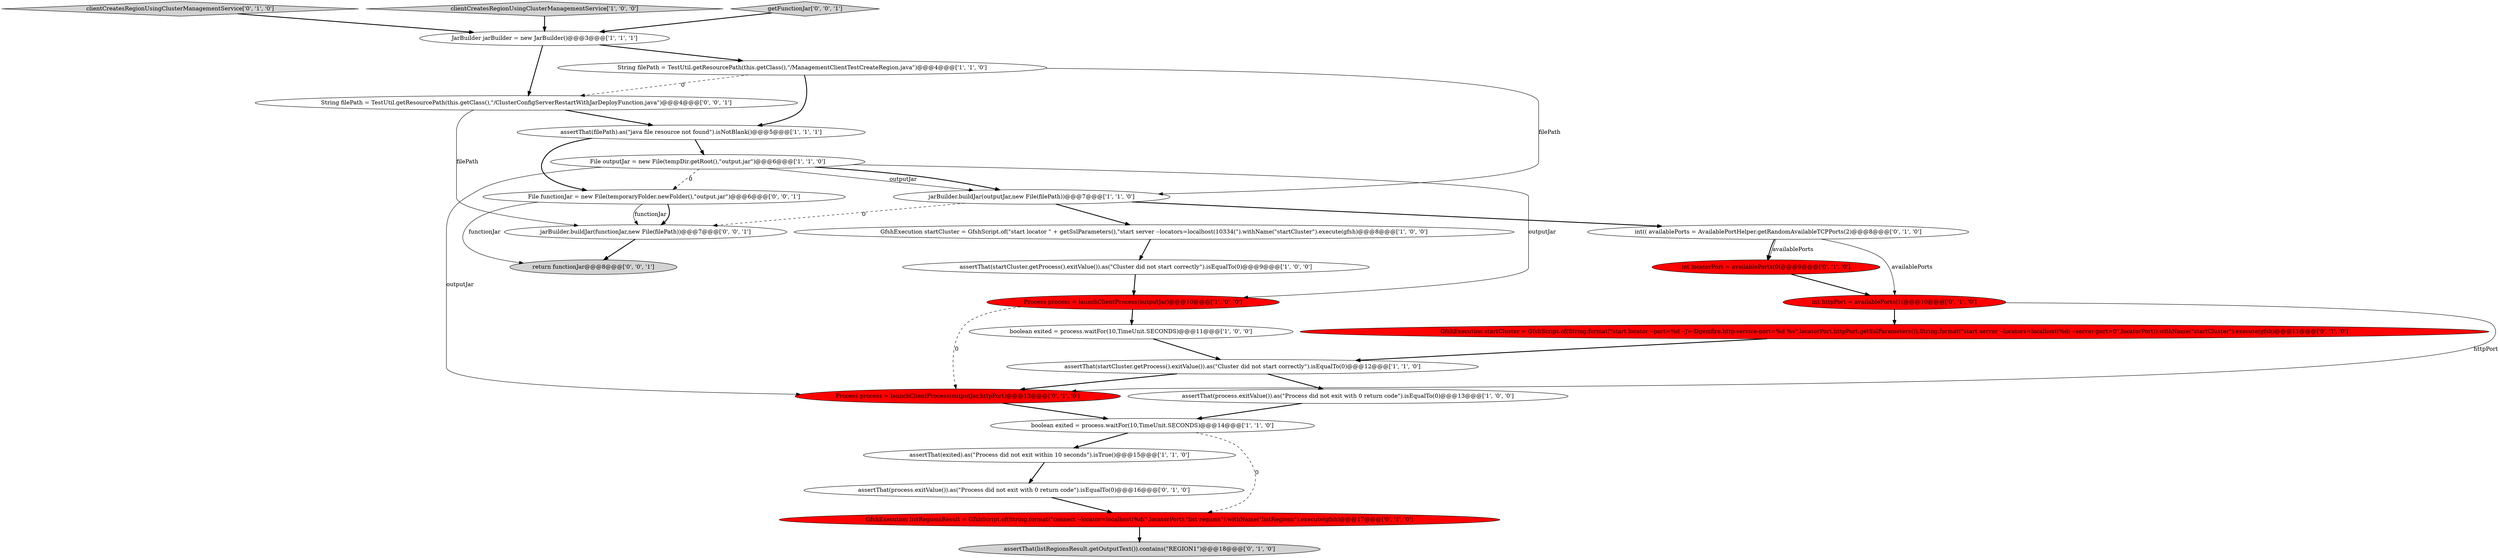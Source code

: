 digraph {
22 [style = filled, label = "assertThat(process.exitValue()).as(\"Process did not exit with 0 return code\").isEqualTo(0)@@@16@@@['0', '1', '0']", fillcolor = white, shape = ellipse image = "AAA0AAABBB2BBB"];
1 [style = filled, label = "GfshExecution startCluster = GfshScript.of(\"start locator \" + getSslParameters(),\"start server --locators=localhost(10334(\").withName(\"startCluster\").execute(gfsh)@@@8@@@['1', '0', '0']", fillcolor = white, shape = ellipse image = "AAA0AAABBB1BBB"];
18 [style = filled, label = "Process process = launchClientProcess(outputJar,httpPort)@@@13@@@['0', '1', '0']", fillcolor = red, shape = ellipse image = "AAA1AAABBB2BBB"];
17 [style = filled, label = "GfshExecution listRegionsResult = GfshScript.of(String.format(\"connect --locator=localhost(%d(\",locatorPort),\"list regions\").withName(\"listRegions\").execute(gfsh)@@@17@@@['0', '1', '0']", fillcolor = red, shape = ellipse image = "AAA1AAABBB2BBB"];
5 [style = filled, label = "JarBuilder jarBuilder = new JarBuilder()@@@3@@@['1', '1', '1']", fillcolor = white, shape = ellipse image = "AAA0AAABBB1BBB"];
13 [style = filled, label = "Process process = launchClientProcess(outputJar)@@@10@@@['1', '0', '0']", fillcolor = red, shape = ellipse image = "AAA1AAABBB1BBB"];
8 [style = filled, label = "boolean exited = process.waitFor(10,TimeUnit.SECONDS)@@@11@@@['1', '0', '0']", fillcolor = white, shape = ellipse image = "AAA0AAABBB1BBB"];
26 [style = filled, label = "File functionJar = new File(temporaryFolder.newFolder(),\"output.jar\")@@@6@@@['0', '0', '1']", fillcolor = white, shape = ellipse image = "AAA0AAABBB3BBB"];
14 [style = filled, label = "clientCreatesRegionUsingClusterManagementService['0', '1', '0']", fillcolor = lightgray, shape = diamond image = "AAA0AAABBB2BBB"];
15 [style = filled, label = "GfshExecution startCluster = GfshScript.of(String.format(\"start locator --port=%d --J=-Dgemfire.http-service-port=%d %s\",locatorPort,httpPort,getSslParameters()),String.format(\"start server --locators=localhost(%d( --server-port=0\",locatorPort)).withName(\"startCluster\").execute(gfsh)@@@11@@@['0', '1', '0']", fillcolor = red, shape = ellipse image = "AAA1AAABBB2BBB"];
19 [style = filled, label = "int locatorPort = availablePorts(0(@@@9@@@['0', '1', '0']", fillcolor = red, shape = ellipse image = "AAA1AAABBB2BBB"];
16 [style = filled, label = "int httpPort = availablePorts(1(@@@10@@@['0', '1', '0']", fillcolor = red, shape = ellipse image = "AAA1AAABBB2BBB"];
20 [style = filled, label = "assertThat(listRegionsResult.getOutputText()).contains(\"REGION1\")@@@18@@@['0', '1', '0']", fillcolor = lightgray, shape = ellipse image = "AAA0AAABBB2BBB"];
10 [style = filled, label = "assertThat(process.exitValue()).as(\"Process did not exit with 0 return code\").isEqualTo(0)@@@13@@@['1', '0', '0']", fillcolor = white, shape = ellipse image = "AAA0AAABBB1BBB"];
11 [style = filled, label = "String filePath = TestUtil.getResourcePath(this.getClass(),\"/ManagementClientTestCreateRegion.java\")@@@4@@@['1', '1', '0']", fillcolor = white, shape = ellipse image = "AAA0AAABBB1BBB"];
2 [style = filled, label = "clientCreatesRegionUsingClusterManagementService['1', '0', '0']", fillcolor = lightgray, shape = diamond image = "AAA0AAABBB1BBB"];
6 [style = filled, label = "assertThat(startCluster.getProcess().exitValue()).as(\"Cluster did not start correctly\").isEqualTo(0)@@@9@@@['1', '0', '0']", fillcolor = white, shape = ellipse image = "AAA0AAABBB1BBB"];
27 [style = filled, label = "String filePath = TestUtil.getResourcePath(this.getClass(),\"/ClusterConfigServerRestartWithJarDeployFunction.java\")@@@4@@@['0', '0', '1']", fillcolor = white, shape = ellipse image = "AAA0AAABBB3BBB"];
9 [style = filled, label = "assertThat(startCluster.getProcess().exitValue()).as(\"Cluster did not start correctly\").isEqualTo(0)@@@12@@@['1', '1', '0']", fillcolor = white, shape = ellipse image = "AAA0AAABBB1BBB"];
24 [style = filled, label = "jarBuilder.buildJar(functionJar,new File(filePath))@@@7@@@['0', '0', '1']", fillcolor = white, shape = ellipse image = "AAA0AAABBB3BBB"];
7 [style = filled, label = "assertThat(exited).as(\"Process did not exit within 10 seconds\").isTrue()@@@15@@@['1', '1', '0']", fillcolor = white, shape = ellipse image = "AAA0AAABBB1BBB"];
0 [style = filled, label = "jarBuilder.buildJar(outputJar,new File(filePath))@@@7@@@['1', '1', '0']", fillcolor = white, shape = ellipse image = "AAA0AAABBB1BBB"];
3 [style = filled, label = "boolean exited = process.waitFor(10,TimeUnit.SECONDS)@@@14@@@['1', '1', '0']", fillcolor = white, shape = ellipse image = "AAA0AAABBB1BBB"];
23 [style = filled, label = "getFunctionJar['0', '0', '1']", fillcolor = lightgray, shape = diamond image = "AAA0AAABBB3BBB"];
25 [style = filled, label = "return functionJar@@@8@@@['0', '0', '1']", fillcolor = lightgray, shape = ellipse image = "AAA0AAABBB3BBB"];
21 [style = filled, label = "int(( availablePorts = AvailablePortHelper.getRandomAvailableTCPPorts(2)@@@8@@@['0', '1', '0']", fillcolor = white, shape = ellipse image = "AAA0AAABBB2BBB"];
4 [style = filled, label = "File outputJar = new File(tempDir.getRoot(),\"output.jar\")@@@6@@@['1', '1', '0']", fillcolor = white, shape = ellipse image = "AAA0AAABBB1BBB"];
12 [style = filled, label = "assertThat(filePath).as(\"java file resource not found\").isNotBlank()@@@5@@@['1', '1', '1']", fillcolor = white, shape = ellipse image = "AAA0AAABBB1BBB"];
16->15 [style = bold, label=""];
18->3 [style = bold, label=""];
21->16 [style = solid, label="availablePorts"];
3->17 [style = dashed, label="0"];
23->5 [style = bold, label=""];
21->19 [style = bold, label=""];
27->12 [style = bold, label=""];
14->5 [style = bold, label=""];
10->3 [style = bold, label=""];
11->12 [style = bold, label=""];
0->21 [style = bold, label=""];
12->26 [style = bold, label=""];
4->26 [style = dashed, label="0"];
9->10 [style = bold, label=""];
4->0 [style = solid, label="outputJar"];
21->19 [style = solid, label="availablePorts"];
26->24 [style = bold, label=""];
4->0 [style = bold, label=""];
19->16 [style = bold, label=""];
7->22 [style = bold, label=""];
27->24 [style = solid, label="filePath"];
1->6 [style = bold, label=""];
9->18 [style = bold, label=""];
12->4 [style = bold, label=""];
3->7 [style = bold, label=""];
11->0 [style = solid, label="filePath"];
15->9 [style = bold, label=""];
4->13 [style = solid, label="outputJar"];
0->1 [style = bold, label=""];
24->25 [style = bold, label=""];
6->13 [style = bold, label=""];
8->9 [style = bold, label=""];
22->17 [style = bold, label=""];
0->24 [style = dashed, label="0"];
5->11 [style = bold, label=""];
4->18 [style = solid, label="outputJar"];
5->27 [style = bold, label=""];
11->27 [style = dashed, label="0"];
13->18 [style = dashed, label="0"];
13->8 [style = bold, label=""];
26->24 [style = solid, label="functionJar"];
26->25 [style = solid, label="functionJar"];
16->18 [style = solid, label="httpPort"];
2->5 [style = bold, label=""];
17->20 [style = bold, label=""];
}
